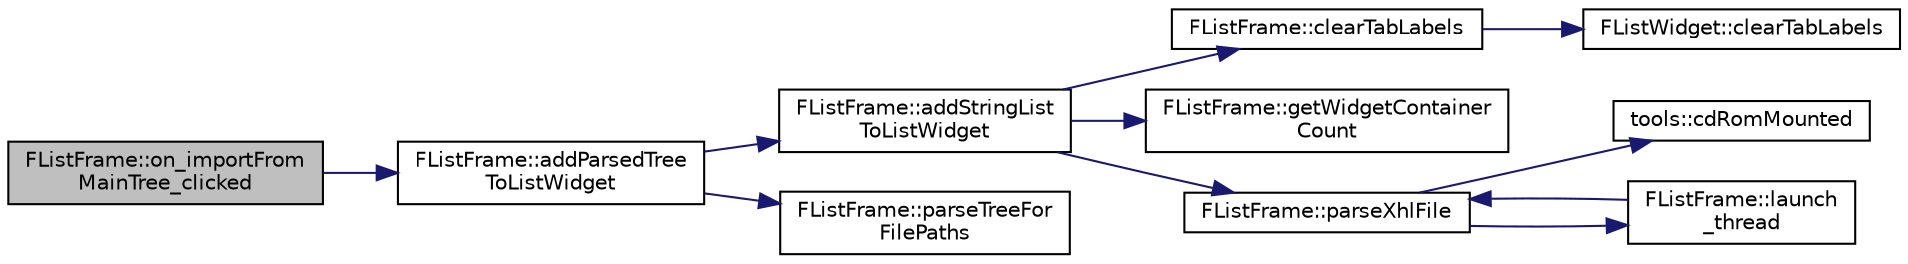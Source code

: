 digraph "FListFrame::on_importFromMainTree_clicked"
{
 // INTERACTIVE_SVG=YES
  edge [fontname="Helvetica",fontsize="10",labelfontname="Helvetica",labelfontsize="10"];
  node [fontname="Helvetica",fontsize="10",shape=record];
  rankdir="LR";
  Node303 [label="FListFrame::on_importFrom\lMainTree_clicked",height=0.2,width=0.4,color="black", fillcolor="grey75", style="filled", fontcolor="black"];
  Node303 -> Node304 [color="midnightblue",fontsize="10",style="solid",fontname="Helvetica"];
  Node304 [label="FListFrame::addParsedTree\lToListWidget",height=0.2,width=0.4,color="black", fillcolor="white", style="filled",URL="$class_f_list_frame.html#a4228ed10f2d800b92ff34e2f25edcd8c",tooltip="Ajoute les fichiers d&#39;une portion d&#39;arborescence de fichiers au composant courant de l&#39;onglet central..."];
  Node304 -> Node305 [color="midnightblue",fontsize="10",style="solid",fontname="Helvetica"];
  Node305 [label="FListFrame::addStringList\lToListWidget",height=0.2,width=0.4,color="black", fillcolor="white", style="filled",URL="$class_f_list_frame.html#af8c91e66c02e4c6f1f0fb66097903b73"];
  Node305 -> Node306 [color="midnightblue",fontsize="10",style="solid",fontname="Helvetica"];
  Node306 [label="FListFrame::clearTabLabels",height=0.2,width=0.4,color="black", fillcolor="white", style="filled",URL="$class_f_list_frame.html#a9353fe4926e97788a6462c3ee79f6a15"];
  Node306 -> Node307 [color="midnightblue",fontsize="10",style="solid",fontname="Helvetica"];
  Node307 [label="FListWidget::clearTabLabels",height=0.2,width=0.4,color="black", fillcolor="white", style="filled",URL="$class_f_list_widget.html#a74bf008958a87e9055b8ec6573d8e2e9"];
  Node305 -> Node308 [color="midnightblue",fontsize="10",style="solid",fontname="Helvetica"];
  Node308 [label="FListFrame::getWidgetContainer\lCount",height=0.2,width=0.4,color="black", fillcolor="white", style="filled",URL="$class_f_list_frame.html#a0ebe3d7847101344e70c84aff2be39b0",tooltip="Accesseur en lecture du nombre d&#39;éléments (nombre d&#39;onglets) du vecteur widgetContainer. "];
  Node305 -> Node309 [color="midnightblue",fontsize="10",style="solid",fontname="Helvetica"];
  Node309 [label="FListFrame::parseXhlFile",height=0.2,width=0.4,color="black", fillcolor="white", style="filled",URL="$class_f_list_frame.html#a802475894ee1e30753faed81d9f9dc4b",tooltip="Appelle parseXhlFile(const QString&) sur l&#39;ensemble de widgetContainer. "];
  Node309 -> Node310 [color="midnightblue",fontsize="10",style="solid",fontname="Helvetica"];
  Node310 [label="tools::cdRomMounted",height=0.2,width=0.4,color="black", fillcolor="white", style="filled",URL="$classtools.html#a0aa994303a938a76300767d2251b9f85",tooltip="Détecte si un disque optique est monté. "];
  Node309 -> Node311 [color="midnightblue",fontsize="10",style="solid",fontname="Helvetica"];
  Node311 [label="FListFrame::launch\l_thread",height=0.2,width=0.4,color="black", fillcolor="white", style="filled",URL="$class_f_list_frame.html#a22a50157e8c6d287c2b2c08d2b7deee9"];
  Node311 -> Node309 [color="midnightblue",fontsize="10",style="solid",fontname="Helvetica"];
  Node304 -> Node312 [color="midnightblue",fontsize="10",style="solid",fontname="Helvetica"];
  Node312 [label="FListFrame::parseTreeFor\lFilePaths",height=0.2,width=0.4,color="black", fillcolor="white", style="filled",URL="$class_f_list_frame.html#ae166a8e51ccbb22a5aa2f1d885507565"];
}
